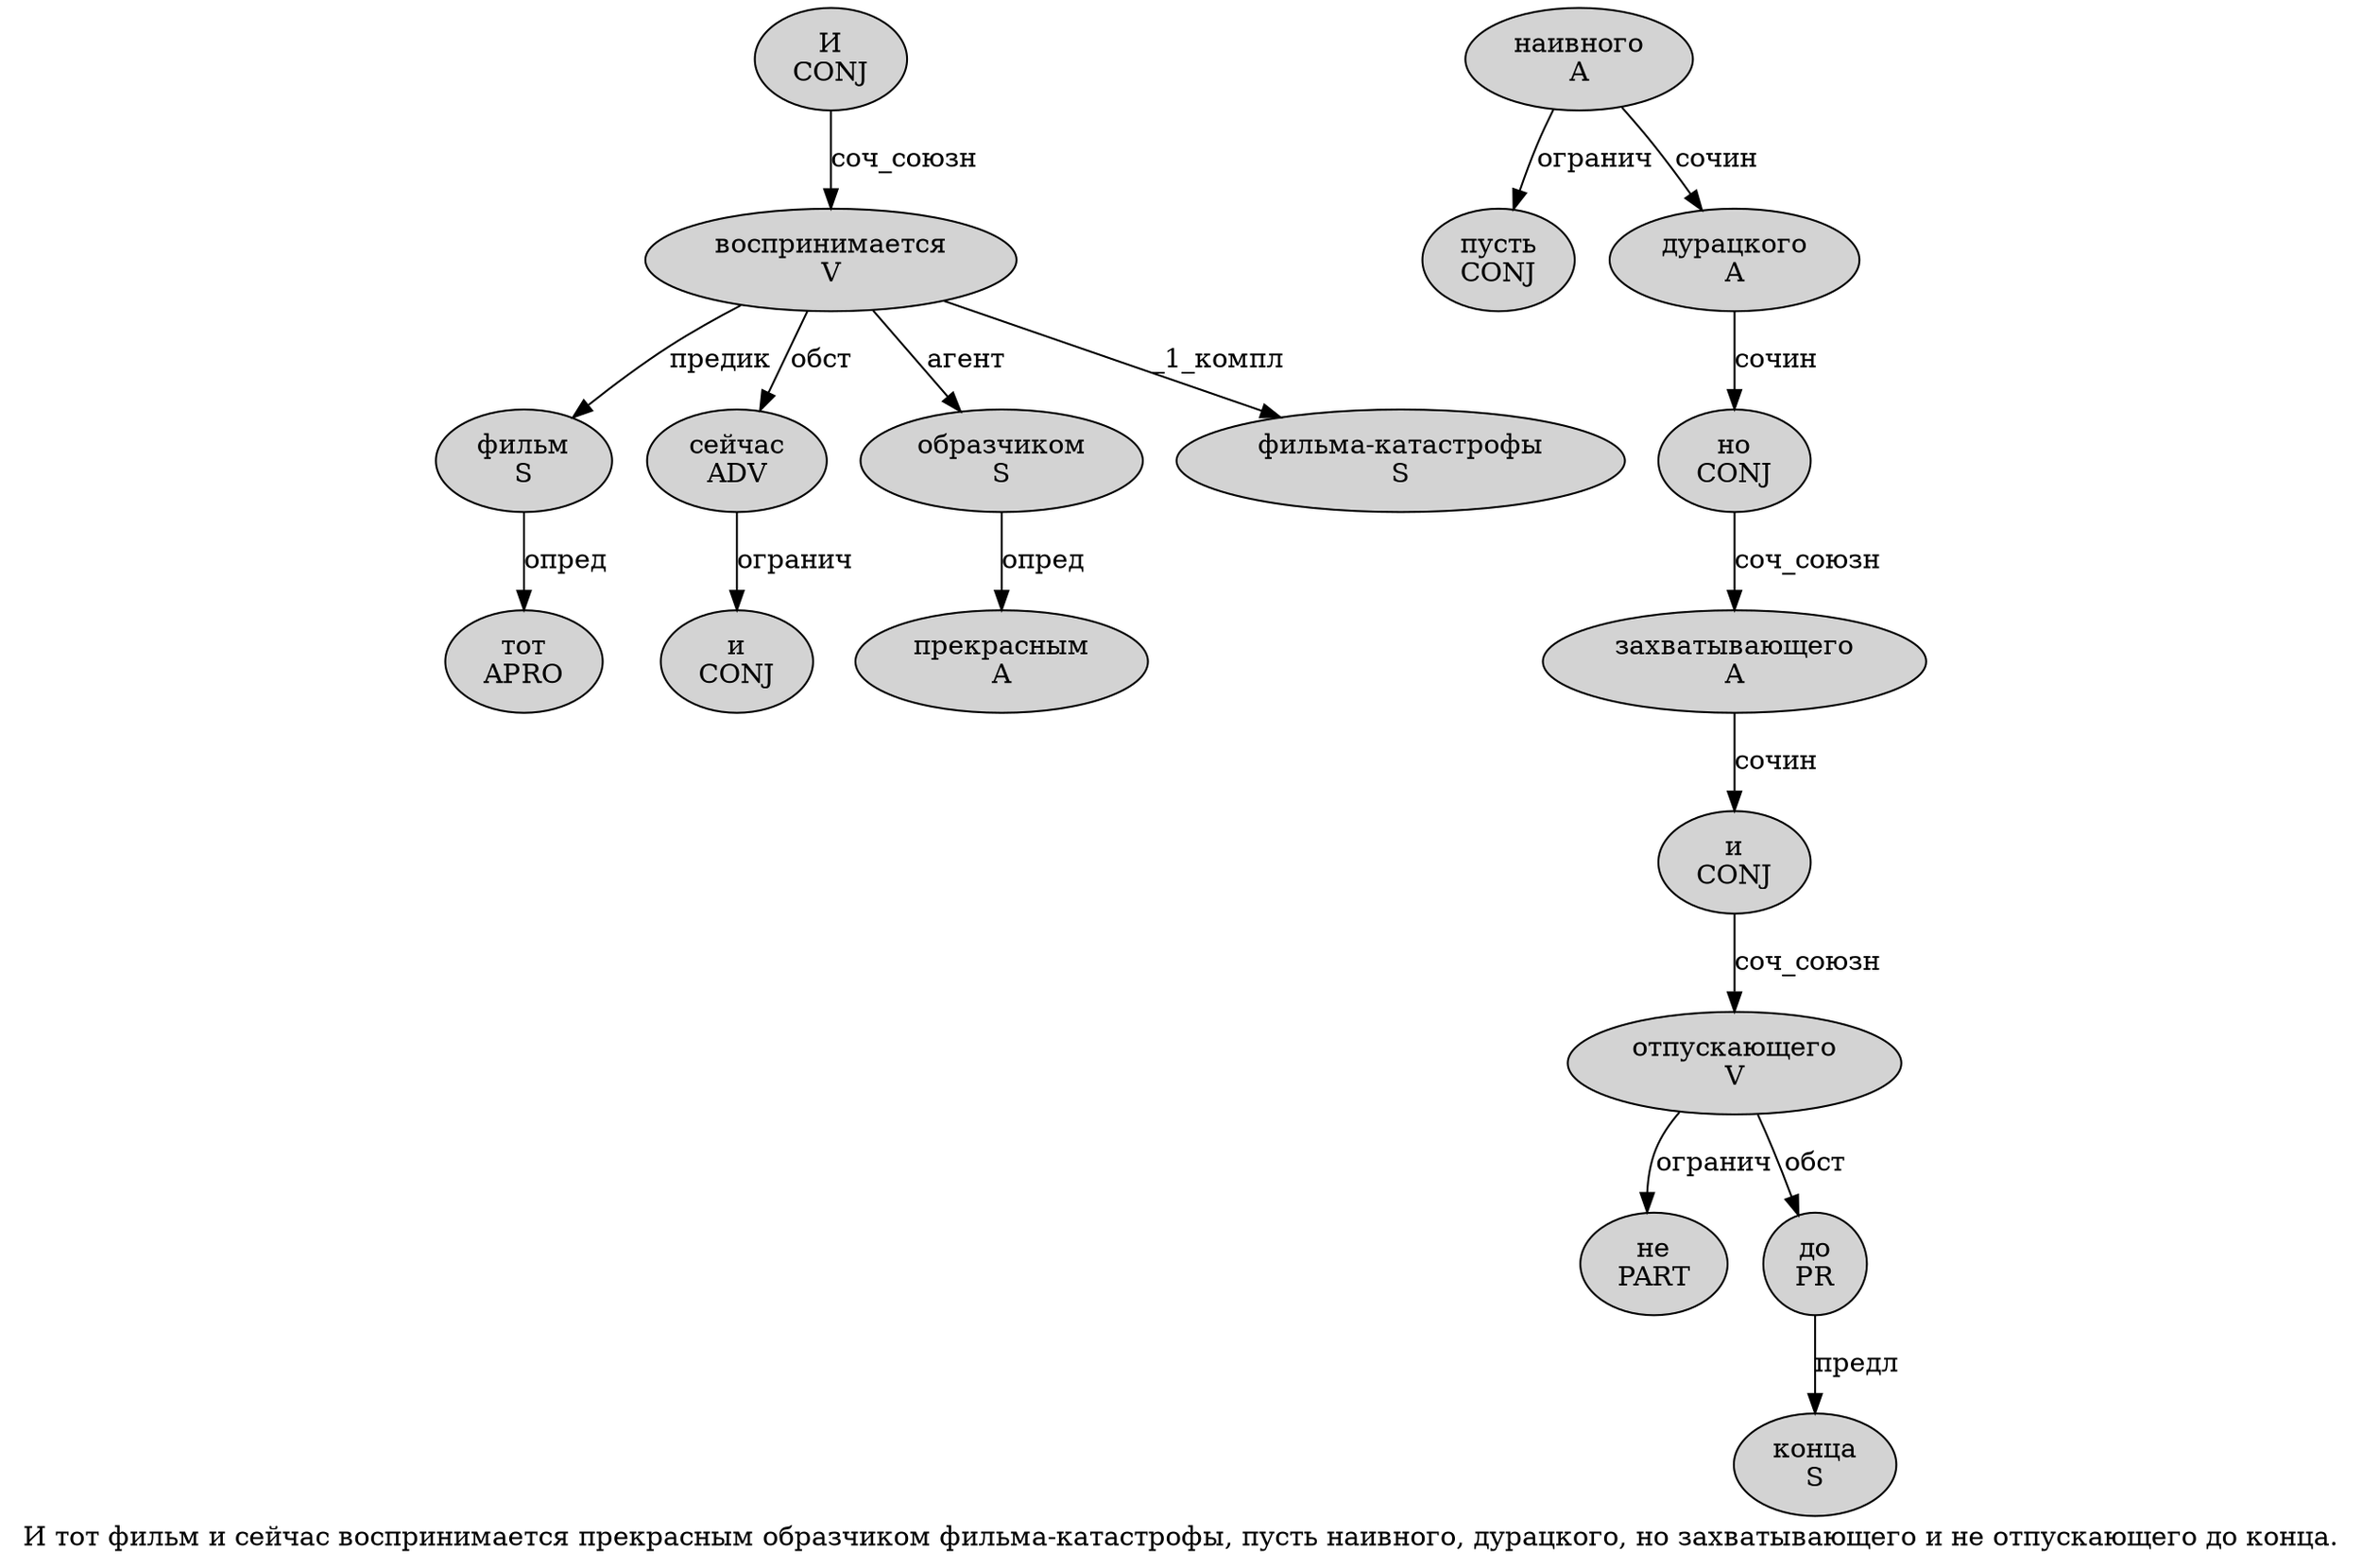 digraph SENTENCE_4596 {
	graph [label="И тот фильм и сейчас воспринимается прекрасным образчиком фильма-катастрофы, пусть наивного, дурацкого, но захватывающего и не отпускающего до конца."]
	node [style=filled]
		0 [label="И
CONJ" color="" fillcolor=lightgray penwidth=1 shape=ellipse]
		1 [label="тот
APRO" color="" fillcolor=lightgray penwidth=1 shape=ellipse]
		2 [label="фильм
S" color="" fillcolor=lightgray penwidth=1 shape=ellipse]
		3 [label="и
CONJ" color="" fillcolor=lightgray penwidth=1 shape=ellipse]
		4 [label="сейчас
ADV" color="" fillcolor=lightgray penwidth=1 shape=ellipse]
		5 [label="воспринимается
V" color="" fillcolor=lightgray penwidth=1 shape=ellipse]
		6 [label="прекрасным
A" color="" fillcolor=lightgray penwidth=1 shape=ellipse]
		7 [label="образчиком
S" color="" fillcolor=lightgray penwidth=1 shape=ellipse]
		8 [label="фильма-катастрофы
S" color="" fillcolor=lightgray penwidth=1 shape=ellipse]
		10 [label="пусть
CONJ" color="" fillcolor=lightgray penwidth=1 shape=ellipse]
		11 [label="наивного
A" color="" fillcolor=lightgray penwidth=1 shape=ellipse]
		13 [label="дурацкого
A" color="" fillcolor=lightgray penwidth=1 shape=ellipse]
		15 [label="но
CONJ" color="" fillcolor=lightgray penwidth=1 shape=ellipse]
		16 [label="захватывающего
A" color="" fillcolor=lightgray penwidth=1 shape=ellipse]
		17 [label="и
CONJ" color="" fillcolor=lightgray penwidth=1 shape=ellipse]
		18 [label="не
PART" color="" fillcolor=lightgray penwidth=1 shape=ellipse]
		19 [label="отпускающего
V" color="" fillcolor=lightgray penwidth=1 shape=ellipse]
		20 [label="до
PR" color="" fillcolor=lightgray penwidth=1 shape=ellipse]
		21 [label="конца
S" color="" fillcolor=lightgray penwidth=1 shape=ellipse]
			20 -> 21 [label="предл"]
			16 -> 17 [label="сочин"]
			4 -> 3 [label="огранич"]
			7 -> 6 [label="опред"]
			13 -> 15 [label="сочин"]
			11 -> 10 [label="огранич"]
			11 -> 13 [label="сочин"]
			17 -> 19 [label="соч_союзн"]
			5 -> 2 [label="предик"]
			5 -> 4 [label="обст"]
			5 -> 7 [label="агент"]
			5 -> 8 [label="_1_компл"]
			2 -> 1 [label="опред"]
			19 -> 18 [label="огранич"]
			19 -> 20 [label="обст"]
			0 -> 5 [label="соч_союзн"]
			15 -> 16 [label="соч_союзн"]
}